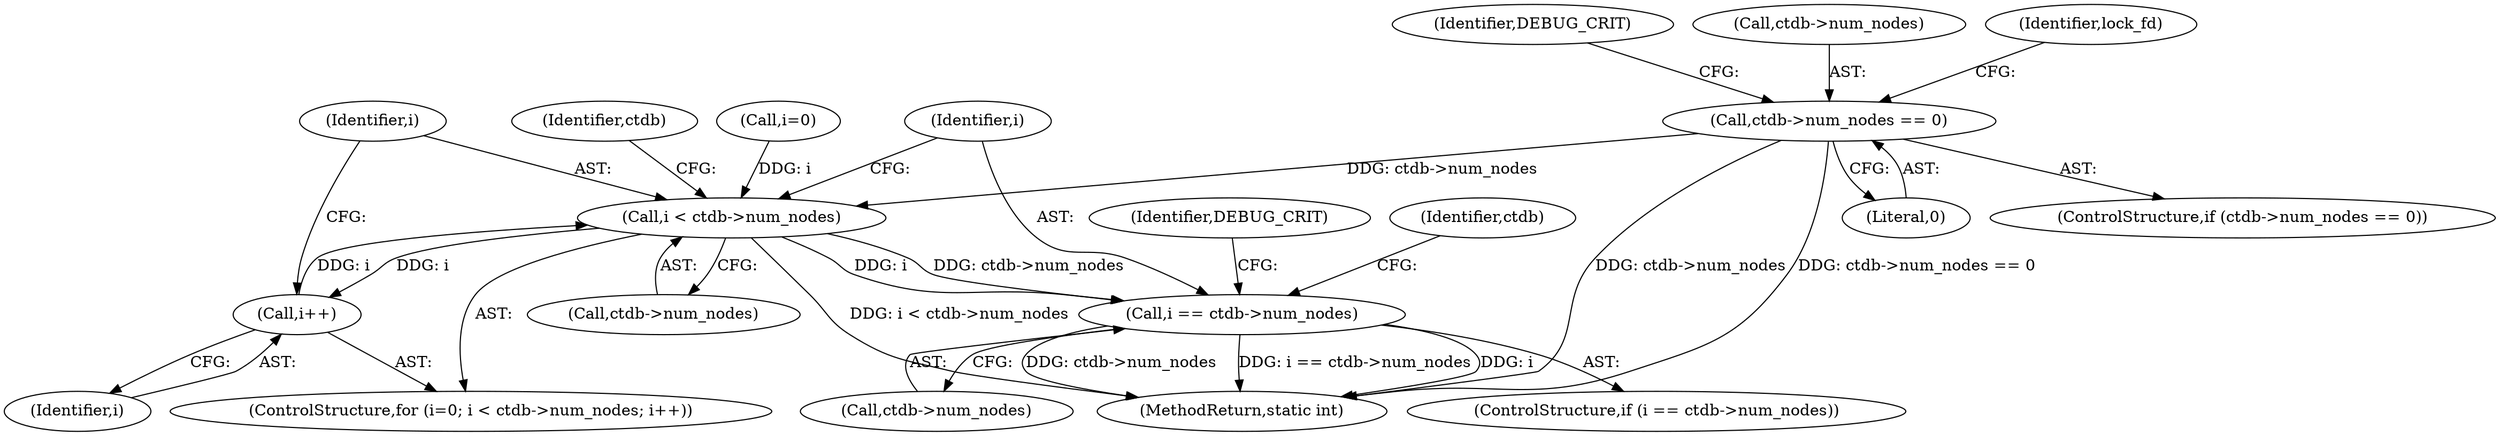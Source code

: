 digraph "0_samba_b9b9f6738fba5c32e87cb9c36b358355b444fb9b@pointer" {
"1000120" [label="(Call,ctdb->num_nodes == 0)"];
"1000202" [label="(Call,i < ctdb->num_nodes)"];
"1000207" [label="(Call,i++)"];
"1000368" [label="(Call,i == ctdb->num_nodes)"];
"1000368" [label="(Call,i == ctdb->num_nodes)"];
"1000375" [label="(Identifier,DEBUG_CRIT)"];
"1000127" [label="(Identifier,DEBUG_CRIT)"];
"1000121" [label="(Call,ctdb->num_nodes)"];
"1000381" [label="(Identifier,ctdb)"];
"1000367" [label="(ControlStructure,if (i == ctdb->num_nodes))"];
"1000124" [label="(Literal,0)"];
"1000199" [label="(Call,i=0)"];
"1000369" [label="(Identifier,i)"];
"1000207" [label="(Call,i++)"];
"1000503" [label="(MethodReturn,static int)"];
"1000208" [label="(Identifier,i)"];
"1000119" [label="(ControlStructure,if (ctdb->num_nodes == 0))"];
"1000133" [label="(Identifier,lock_fd)"];
"1000370" [label="(Call,ctdb->num_nodes)"];
"1000202" [label="(Call,i < ctdb->num_nodes)"];
"1000204" [label="(Call,ctdb->num_nodes)"];
"1000203" [label="(Identifier,i)"];
"1000215" [label="(Identifier,ctdb)"];
"1000120" [label="(Call,ctdb->num_nodes == 0)"];
"1000198" [label="(ControlStructure,for (i=0; i < ctdb->num_nodes; i++))"];
"1000120" -> "1000119"  [label="AST: "];
"1000120" -> "1000124"  [label="CFG: "];
"1000121" -> "1000120"  [label="AST: "];
"1000124" -> "1000120"  [label="AST: "];
"1000127" -> "1000120"  [label="CFG: "];
"1000133" -> "1000120"  [label="CFG: "];
"1000120" -> "1000503"  [label="DDG: ctdb->num_nodes"];
"1000120" -> "1000503"  [label="DDG: ctdb->num_nodes == 0"];
"1000120" -> "1000202"  [label="DDG: ctdb->num_nodes"];
"1000202" -> "1000198"  [label="AST: "];
"1000202" -> "1000204"  [label="CFG: "];
"1000203" -> "1000202"  [label="AST: "];
"1000204" -> "1000202"  [label="AST: "];
"1000215" -> "1000202"  [label="CFG: "];
"1000369" -> "1000202"  [label="CFG: "];
"1000202" -> "1000503"  [label="DDG: i < ctdb->num_nodes"];
"1000199" -> "1000202"  [label="DDG: i"];
"1000207" -> "1000202"  [label="DDG: i"];
"1000202" -> "1000207"  [label="DDG: i"];
"1000202" -> "1000368"  [label="DDG: i"];
"1000202" -> "1000368"  [label="DDG: ctdb->num_nodes"];
"1000207" -> "1000198"  [label="AST: "];
"1000207" -> "1000208"  [label="CFG: "];
"1000208" -> "1000207"  [label="AST: "];
"1000203" -> "1000207"  [label="CFG: "];
"1000368" -> "1000367"  [label="AST: "];
"1000368" -> "1000370"  [label="CFG: "];
"1000369" -> "1000368"  [label="AST: "];
"1000370" -> "1000368"  [label="AST: "];
"1000375" -> "1000368"  [label="CFG: "];
"1000381" -> "1000368"  [label="CFG: "];
"1000368" -> "1000503"  [label="DDG: i"];
"1000368" -> "1000503"  [label="DDG: ctdb->num_nodes"];
"1000368" -> "1000503"  [label="DDG: i == ctdb->num_nodes"];
}
